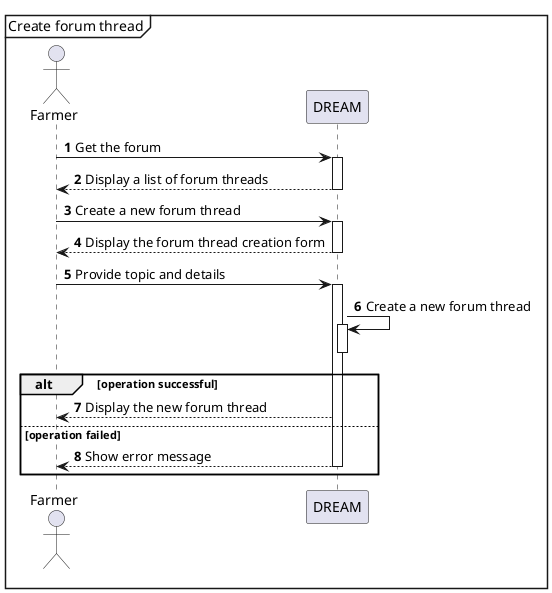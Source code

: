 @startuml Create forum thread

mainframe Create forum thread
autonumber

actor Farmer
participant DREAM

Farmer -> DREAM++: Get the forum
DREAM --> Farmer--: Display a list of forum threads

Farmer -> DREAM++: Create a new forum thread
DREAM --> Farmer--: Display the forum thread creation form

Farmer -> DREAM++: Provide topic and details
DREAM -> DREAM++: Create a new forum thread
deactivate DREAM

alt operation successful
    DREAM --> Farmer : Display the new forum thread
else operation failed
    DREAM --> Farmer--: Show error message
end

@enduml
